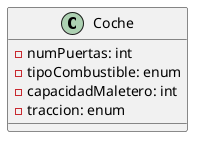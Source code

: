 @startuml
class Coche {
    - numPuertas: int
    - tipoCombustible: enum
    - capacidadMaletero: int
    - traccion: enum
}
@enduml